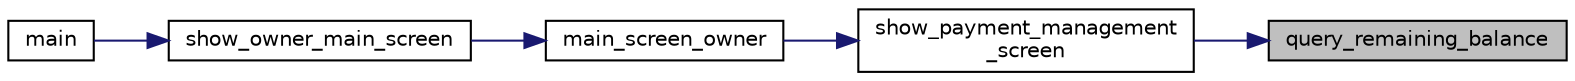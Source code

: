 digraph "query_remaining_balance"
{
 // LATEX_PDF_SIZE
  edge [fontname="Helvetica",fontsize="10",labelfontname="Helvetica",labelfontsize="10"];
  node [fontname="Helvetica",fontsize="10",shape=record];
  rankdir="RL";
  Node1 [label="query_remaining_balance",height=0.2,width=0.4,color="black", fillcolor="grey75", style="filled", fontcolor="black",tooltip=" "];
  Node1 -> Node2 [dir="back",color="midnightblue",fontsize="10",style="solid",fontname="Helvetica"];
  Node2 [label="show_payment_management\l_screen",height=0.2,width=0.4,color="black", fillcolor="white", style="filled",URL="$ui__owner_8c.html#a7bb381d22063df3101f7be48097ca03f",tooltip=" "];
  Node2 -> Node3 [dir="back",color="midnightblue",fontsize="10",style="solid",fontname="Helvetica"];
  Node3 [label="main_screen_owner",height=0.2,width=0.4,color="black", fillcolor="white", style="filled",URL="$ui__owner_8c.html#af9d2ae3e1b2ffd5a65ed854683be4f4e",tooltip=" "];
  Node3 -> Node4 [dir="back",color="midnightblue",fontsize="10",style="solid",fontname="Helvetica"];
  Node4 [label="show_owner_main_screen",height=0.2,width=0.4,color="black", fillcolor="white", style="filled",URL="$ui__owner_8c.html#a6cf4aab57bd57dc103a492c001d864bb",tooltip=" "];
  Node4 -> Node5 [dir="back",color="midnightblue",fontsize="10",style="solid",fontname="Helvetica"];
  Node5 [label="main",height=0.2,width=0.4,color="black", fillcolor="white", style="filled",URL="$main_8c.html#ae66f6b31b5ad750f1fe042a706a4e3d4",tooltip=" "];
}
